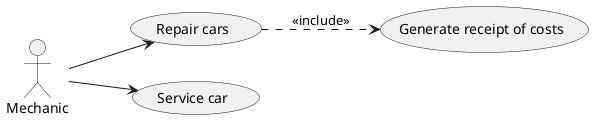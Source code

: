 @startuml
left to right direction

actor :Mechanic: as mech
(Repair cars) as repair
mech --> (Service car)
mech --> repair
repair ..> (Generate receipt of costs) : << include >>
@enduml